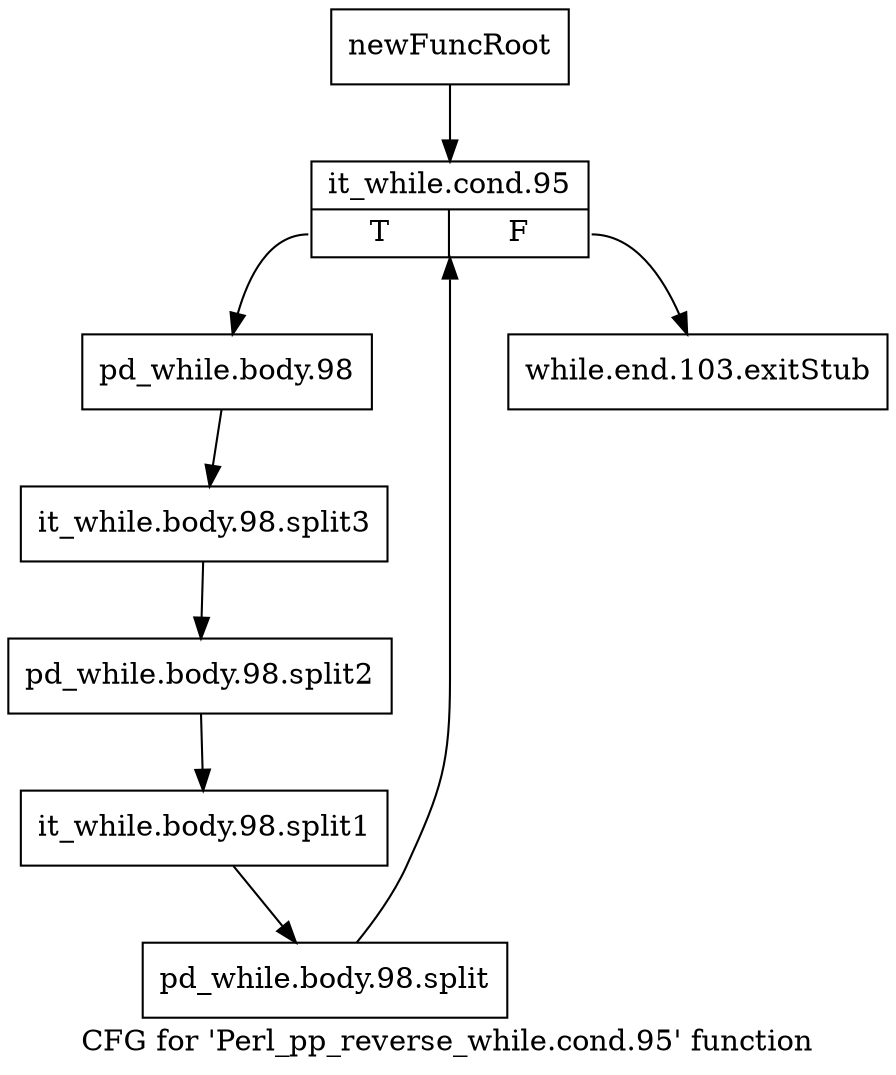 digraph "CFG for 'Perl_pp_reverse_while.cond.95' function" {
	label="CFG for 'Perl_pp_reverse_while.cond.95' function";

	Node0x4be2fa0 [shape=record,label="{newFuncRoot}"];
	Node0x4be2fa0 -> Node0x4be3040;
	Node0x4be2ff0 [shape=record,label="{while.end.103.exitStub}"];
	Node0x4be3040 [shape=record,label="{it_while.cond.95|{<s0>T|<s1>F}}"];
	Node0x4be3040:s0 -> Node0x4be3090;
	Node0x4be3040:s1 -> Node0x4be2ff0;
	Node0x4be3090 [shape=record,label="{pd_while.body.98}"];
	Node0x4be3090 -> Node0x6758a70;
	Node0x6758a70 [shape=record,label="{it_while.body.98.split3}"];
	Node0x6758a70 -> Node0x649bc10;
	Node0x649bc10 [shape=record,label="{pd_while.body.98.split2}"];
	Node0x649bc10 -> Node0x6459bc0;
	Node0x6459bc0 [shape=record,label="{it_while.body.98.split1}"];
	Node0x6459bc0 -> Node0x4e642f0;
	Node0x4e642f0 [shape=record,label="{pd_while.body.98.split}"];
	Node0x4e642f0 -> Node0x4be3040;
}
